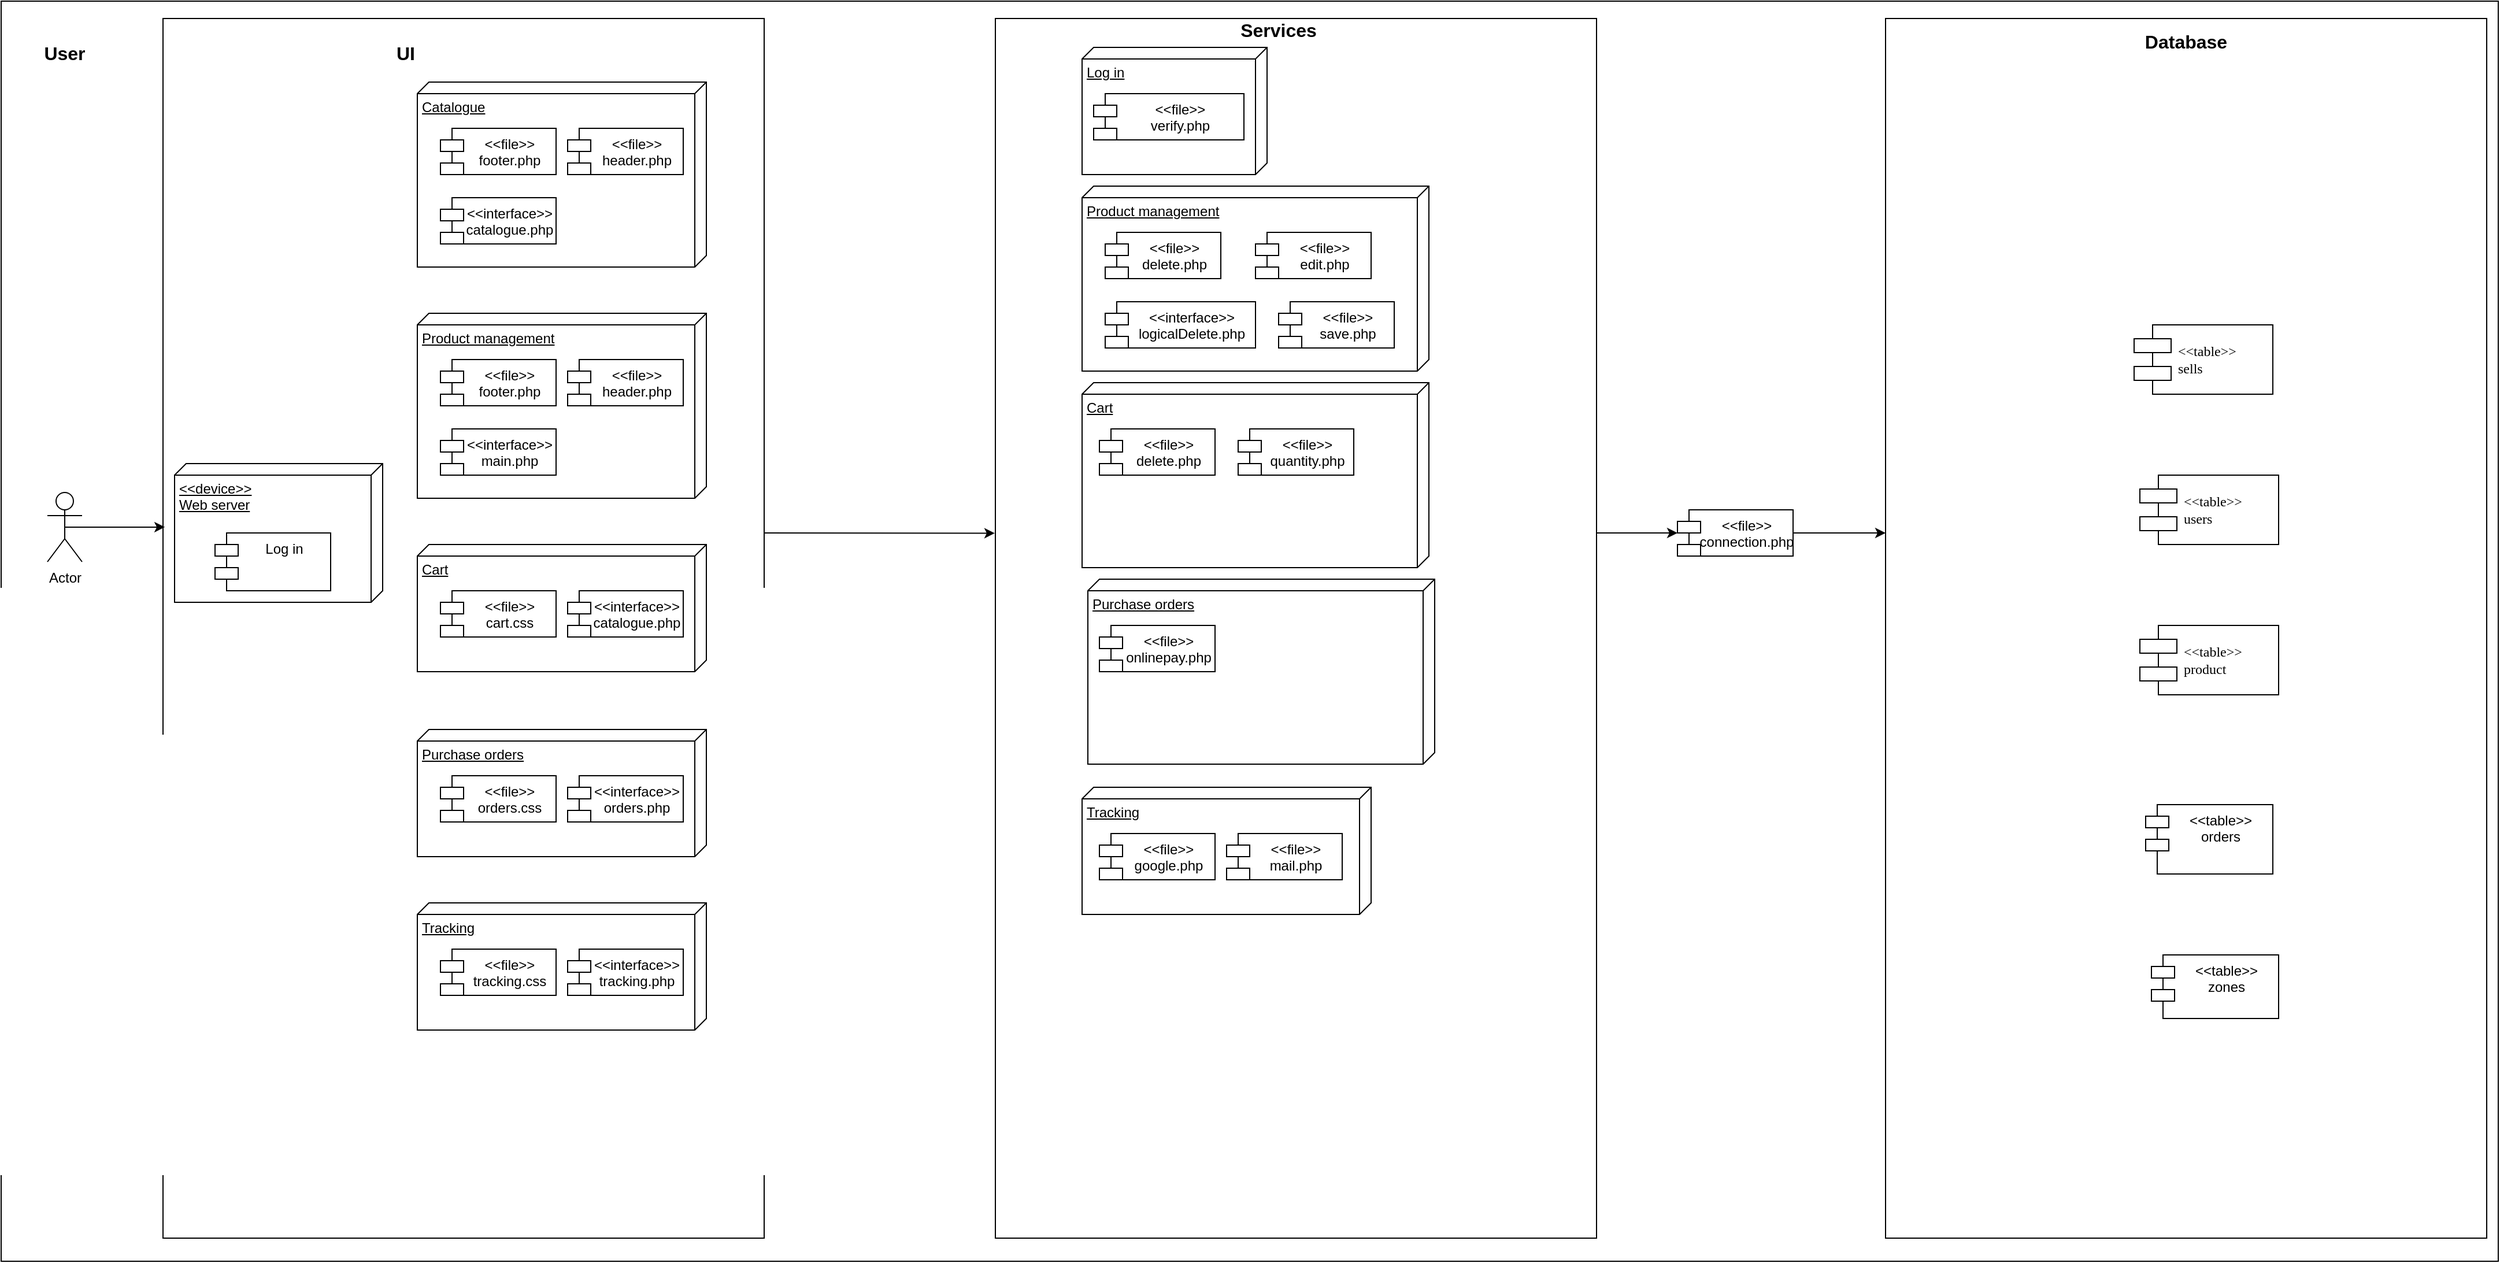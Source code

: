 <mxfile version="22.0.6" type="github" pages="4">
  <diagram name="Despliegue" id="5f0bae14-7c28-e335-631c-24af17079c00">
    <mxGraphModel dx="1687" dy="853" grid="1" gridSize="10" guides="1" tooltips="1" connect="1" arrows="1" fold="1" page="1" pageScale="1" pageWidth="1100" pageHeight="850" background="none" math="0" shadow="0">
      <root>
        <mxCell id="0" />
        <mxCell id="1" parent="0" />
        <mxCell id="J5J9uf3mER5z5vJLkw7r-1" value="" style="rounded=0;whiteSpace=wrap;html=1;movable=1;resizable=1;rotatable=1;deletable=1;editable=1;locked=0;connectable=1;" parent="1" vertex="1">
          <mxGeometry x="20" width="2160" height="1090" as="geometry" />
        </mxCell>
        <mxCell id="J5J9uf3mER5z5vJLkw7r-141" value="" style="rounded=0;whiteSpace=wrap;html=1;" parent="1" vertex="1">
          <mxGeometry x="1650" y="15" width="520" height="1055" as="geometry" />
        </mxCell>
        <mxCell id="J5J9uf3mER5z5vJLkw7r-74" value="" style="rounded=0;whiteSpace=wrap;html=1;" parent="1" vertex="1">
          <mxGeometry x="160" y="15" width="520" height="1055" as="geometry" />
        </mxCell>
        <mxCell id="J5J9uf3mER5z5vJLkw7r-2" value="&lt;font style=&quot;font-size: 16px;&quot;&gt;&lt;b&gt;User&lt;/b&gt;&lt;/font&gt;" style="text;html=1;strokeColor=none;fillColor=none;align=center;verticalAlign=middle;whiteSpace=wrap;rounded=0;" parent="1" vertex="1">
          <mxGeometry x="45" y="30" width="60" height="30" as="geometry" />
        </mxCell>
        <mxCell id="J5J9uf3mER5z5vJLkw7r-3" value="&lt;font style=&quot;font-size: 16px;&quot;&gt;&lt;b&gt;UI&lt;/b&gt;&lt;/font&gt;" style="text;html=1;strokeColor=none;fillColor=none;align=center;verticalAlign=middle;whiteSpace=wrap;rounded=0;" parent="1" vertex="1">
          <mxGeometry x="340" y="30" width="60" height="30" as="geometry" />
        </mxCell>
        <mxCell id="J5J9uf3mER5z5vJLkw7r-4" value="&lt;span style=&quot;font-size: 16px;&quot;&gt;&lt;b&gt;&lt;br&gt;&lt;/b&gt;&lt;/span&gt;" style="text;html=1;strokeColor=none;fillColor=none;align=center;verticalAlign=middle;whiteSpace=wrap;rounded=0;" parent="1" vertex="1">
          <mxGeometry x="880" y="30" width="60" height="30" as="geometry" />
        </mxCell>
        <mxCell id="J5J9uf3mER5z5vJLkw7r-5" value="Actor" style="shape=umlActor;verticalLabelPosition=bottom;verticalAlign=top;html=1;outlineConnect=0;" parent="1" vertex="1">
          <mxGeometry x="60" y="425" width="30" height="60" as="geometry" />
        </mxCell>
        <mxCell id="J5J9uf3mER5z5vJLkw7r-46" value="&lt;span style=&quot;font-size: 16px;&quot;&gt;&lt;b&gt;Database&lt;br&gt;&lt;/b&gt;&lt;/span&gt;" style="text;html=1;strokeColor=none;fillColor=none;align=center;verticalAlign=middle;whiteSpace=wrap;rounded=0;" parent="1" vertex="1">
          <mxGeometry x="1865" y="20" width="90" height="30" as="geometry" />
        </mxCell>
        <mxCell id="J5J9uf3mER5z5vJLkw7r-49" value="" style="group;movable=1;resizable=1;rotatable=1;deletable=1;editable=1;locked=0;connectable=1;fillStyle=auto;" parent="1" vertex="1" connectable="0">
          <mxGeometry x="170" y="400" width="180" height="120" as="geometry" />
        </mxCell>
        <mxCell id="J5J9uf3mER5z5vJLkw7r-47" value="&amp;lt;&amp;lt;device&amp;gt;&amp;gt;&lt;br&gt;Web server" style="verticalAlign=top;align=left;spacingTop=8;spacingLeft=2;spacingRight=12;shape=cube;size=10;direction=south;fontStyle=4;html=1;whiteSpace=wrap;movable=0;resizable=0;rotatable=0;deletable=0;editable=0;locked=1;connectable=0;" parent="J5J9uf3mER5z5vJLkw7r-49" vertex="1">
          <mxGeometry width="180" height="120" as="geometry" />
        </mxCell>
        <mxCell id="J5J9uf3mER5z5vJLkw7r-48" value="Log in" style="shape=module;align=left;spacingLeft=20;align=center;verticalAlign=top;whiteSpace=wrap;html=1;" parent="J5J9uf3mER5z5vJLkw7r-49" vertex="1">
          <mxGeometry x="35" y="60" width="100" height="50" as="geometry" />
        </mxCell>
        <mxCell id="J5J9uf3mER5z5vJLkw7r-81" value="" style="group" parent="1" vertex="1" connectable="0">
          <mxGeometry x="380" y="70" width="250" height="160" as="geometry" />
        </mxCell>
        <mxCell id="J5J9uf3mER5z5vJLkw7r-75" value="Catalogue" style="verticalAlign=top;align=left;spacingTop=8;spacingLeft=2;spacingRight=12;shape=cube;size=10;direction=south;fontStyle=4;html=1;whiteSpace=wrap;" parent="J5J9uf3mER5z5vJLkw7r-81" vertex="1">
          <mxGeometry width="250" height="160" as="geometry" />
        </mxCell>
        <mxCell id="J5J9uf3mER5z5vJLkw7r-78" value="&amp;lt;&amp;lt;file&amp;gt;&amp;gt;&lt;br&gt;footer.php" style="shape=module;align=left;spacingLeft=20;align=center;verticalAlign=top;whiteSpace=wrap;html=1;" parent="J5J9uf3mER5z5vJLkw7r-81" vertex="1">
          <mxGeometry x="20" y="40" width="100" height="40" as="geometry" />
        </mxCell>
        <mxCell id="J5J9uf3mER5z5vJLkw7r-79" value="&amp;lt;&amp;lt;file&amp;gt;&amp;gt;&lt;br&gt;header.php" style="shape=module;align=left;spacingLeft=20;align=center;verticalAlign=top;whiteSpace=wrap;html=1;" parent="J5J9uf3mER5z5vJLkw7r-81" vertex="1">
          <mxGeometry x="130" y="40" width="100" height="40" as="geometry" />
        </mxCell>
        <mxCell id="J5J9uf3mER5z5vJLkw7r-80" value="&amp;lt;&amp;lt;interface&amp;gt;&amp;gt;&lt;br&gt;catalogue.php" style="shape=module;align=left;spacingLeft=20;align=center;verticalAlign=top;whiteSpace=wrap;html=1;" parent="J5J9uf3mER5z5vJLkw7r-81" vertex="1">
          <mxGeometry x="20" y="100" width="100" height="40" as="geometry" />
        </mxCell>
        <mxCell id="J5J9uf3mER5z5vJLkw7r-82" value="" style="group" parent="1" vertex="1" connectable="0">
          <mxGeometry x="380" y="270" width="250" height="160" as="geometry" />
        </mxCell>
        <mxCell id="J5J9uf3mER5z5vJLkw7r-83" value="Product management" style="verticalAlign=top;align=left;spacingTop=8;spacingLeft=2;spacingRight=12;shape=cube;size=10;direction=south;fontStyle=4;html=1;whiteSpace=wrap;" parent="J5J9uf3mER5z5vJLkw7r-82" vertex="1">
          <mxGeometry width="250" height="160" as="geometry" />
        </mxCell>
        <mxCell id="J5J9uf3mER5z5vJLkw7r-84" value="&amp;lt;&amp;lt;file&amp;gt;&amp;gt;&lt;br&gt;footer.php" style="shape=module;align=left;spacingLeft=20;align=center;verticalAlign=top;whiteSpace=wrap;html=1;" parent="J5J9uf3mER5z5vJLkw7r-82" vertex="1">
          <mxGeometry x="20" y="40" width="100" height="40" as="geometry" />
        </mxCell>
        <mxCell id="J5J9uf3mER5z5vJLkw7r-85" value="&amp;lt;&amp;lt;file&amp;gt;&amp;gt;&lt;br&gt;header.php" style="shape=module;align=left;spacingLeft=20;align=center;verticalAlign=top;whiteSpace=wrap;html=1;" parent="J5J9uf3mER5z5vJLkw7r-82" vertex="1">
          <mxGeometry x="130" y="40" width="100" height="40" as="geometry" />
        </mxCell>
        <mxCell id="J5J9uf3mER5z5vJLkw7r-86" value="&amp;lt;&amp;lt;interface&amp;gt;&amp;gt;&lt;br&gt;main.php" style="shape=module;align=left;spacingLeft=20;align=center;verticalAlign=top;whiteSpace=wrap;html=1;" parent="J5J9uf3mER5z5vJLkw7r-82" vertex="1">
          <mxGeometry x="20" y="100" width="100" height="40" as="geometry" />
        </mxCell>
        <mxCell id="J5J9uf3mER5z5vJLkw7r-87" value="" style="group" parent="1" vertex="1" connectable="0">
          <mxGeometry x="380" y="470" width="250" height="160" as="geometry" />
        </mxCell>
        <mxCell id="J5J9uf3mER5z5vJLkw7r-88" value="Cart" style="verticalAlign=top;align=left;spacingTop=8;spacingLeft=2;spacingRight=12;shape=cube;size=10;direction=south;fontStyle=4;html=1;whiteSpace=wrap;" parent="J5J9uf3mER5z5vJLkw7r-87" vertex="1">
          <mxGeometry width="250" height="110" as="geometry" />
        </mxCell>
        <mxCell id="J5J9uf3mER5z5vJLkw7r-89" value="&amp;lt;&amp;lt;file&amp;gt;&amp;gt;&lt;br&gt;cart.css" style="shape=module;align=left;spacingLeft=20;align=center;verticalAlign=top;whiteSpace=wrap;html=1;" parent="J5J9uf3mER5z5vJLkw7r-87" vertex="1">
          <mxGeometry x="20" y="40" width="100" height="40" as="geometry" />
        </mxCell>
        <mxCell id="J5J9uf3mER5z5vJLkw7r-91" value="&amp;lt;&amp;lt;interface&amp;gt;&amp;gt;&lt;br&gt;catalogue.php" style="shape=module;align=left;spacingLeft=20;align=center;verticalAlign=top;whiteSpace=wrap;html=1;" parent="J5J9uf3mER5z5vJLkw7r-87" vertex="1">
          <mxGeometry x="130" y="40" width="100" height="40" as="geometry" />
        </mxCell>
        <mxCell id="J5J9uf3mER5z5vJLkw7r-96" value="" style="group" parent="1" vertex="1" connectable="0">
          <mxGeometry x="380" y="630" width="250" height="310" as="geometry" />
        </mxCell>
        <mxCell id="J5J9uf3mER5z5vJLkw7r-97" value="Purchase orders" style="verticalAlign=top;align=left;spacingTop=8;spacingLeft=2;spacingRight=12;shape=cube;size=10;direction=south;fontStyle=4;html=1;whiteSpace=wrap;" parent="J5J9uf3mER5z5vJLkw7r-96" vertex="1">
          <mxGeometry width="250" height="110" as="geometry" />
        </mxCell>
        <mxCell id="J5J9uf3mER5z5vJLkw7r-98" value="&amp;lt;&amp;lt;file&amp;gt;&amp;gt;&lt;br&gt;orders.css" style="shape=module;align=left;spacingLeft=20;align=center;verticalAlign=top;whiteSpace=wrap;html=1;" parent="J5J9uf3mER5z5vJLkw7r-96" vertex="1">
          <mxGeometry x="20" y="40" width="100" height="40" as="geometry" />
        </mxCell>
        <mxCell id="J5J9uf3mER5z5vJLkw7r-99" value="&amp;lt;&amp;lt;interface&amp;gt;&amp;gt;&lt;br&gt;orders.php" style="shape=module;align=left;spacingLeft=20;align=center;verticalAlign=top;whiteSpace=wrap;html=1;" parent="J5J9uf3mER5z5vJLkw7r-96" vertex="1">
          <mxGeometry x="130" y="40" width="100" height="40" as="geometry" />
        </mxCell>
        <mxCell id="J5J9uf3mER5z5vJLkw7r-100" value="" style="group" parent="J5J9uf3mER5z5vJLkw7r-96" vertex="1" connectable="0">
          <mxGeometry y="150" width="250" height="160" as="geometry" />
        </mxCell>
        <mxCell id="J5J9uf3mER5z5vJLkw7r-101" value="Tracking" style="verticalAlign=top;align=left;spacingTop=8;spacingLeft=2;spacingRight=12;shape=cube;size=10;direction=south;fontStyle=4;html=1;whiteSpace=wrap;" parent="J5J9uf3mER5z5vJLkw7r-100" vertex="1">
          <mxGeometry width="250" height="110" as="geometry" />
        </mxCell>
        <mxCell id="J5J9uf3mER5z5vJLkw7r-102" value="&amp;lt;&amp;lt;file&amp;gt;&amp;gt;&lt;br&gt;tracking.css" style="shape=module;align=left;spacingLeft=20;align=center;verticalAlign=top;whiteSpace=wrap;html=1;" parent="J5J9uf3mER5z5vJLkw7r-100" vertex="1">
          <mxGeometry x="20" y="40" width="100" height="40" as="geometry" />
        </mxCell>
        <mxCell id="J5J9uf3mER5z5vJLkw7r-103" value="&amp;lt;&amp;lt;interface&amp;gt;&amp;gt;&lt;br&gt;tracking.php" style="shape=module;align=left;spacingLeft=20;align=center;verticalAlign=top;whiteSpace=wrap;html=1;" parent="J5J9uf3mER5z5vJLkw7r-100" vertex="1">
          <mxGeometry x="130" y="40" width="100" height="40" as="geometry" />
        </mxCell>
        <mxCell id="J5J9uf3mER5z5vJLkw7r-104" value="" style="rounded=0;whiteSpace=wrap;html=1;" parent="1" vertex="1">
          <mxGeometry x="880" y="15" width="520" height="1055" as="geometry" />
        </mxCell>
        <mxCell id="J5J9uf3mER5z5vJLkw7r-105" value="" style="group" parent="1" vertex="1" connectable="0">
          <mxGeometry x="955" y="160" width="370" height="160" as="geometry" />
        </mxCell>
        <mxCell id="J5J9uf3mER5z5vJLkw7r-106" value="Product management" style="verticalAlign=top;align=left;spacingTop=8;spacingLeft=2;spacingRight=12;shape=cube;size=10;direction=south;fontStyle=4;html=1;whiteSpace=wrap;" parent="J5J9uf3mER5z5vJLkw7r-105" vertex="1">
          <mxGeometry width="300" height="160" as="geometry" />
        </mxCell>
        <mxCell id="J5J9uf3mER5z5vJLkw7r-107" value="&amp;lt;&amp;lt;file&amp;gt;&amp;gt;&lt;br&gt;delete.php" style="shape=module;align=left;spacingLeft=20;align=center;verticalAlign=top;whiteSpace=wrap;html=1;" parent="J5J9uf3mER5z5vJLkw7r-105" vertex="1">
          <mxGeometry x="20" y="40" width="100" height="40" as="geometry" />
        </mxCell>
        <mxCell id="J5J9uf3mER5z5vJLkw7r-108" value="&amp;lt;&amp;lt;file&amp;gt;&amp;gt;&lt;br style=&quot;border-color: var(--border-color);&quot;&gt;edit.php" style="shape=module;align=left;spacingLeft=20;align=center;verticalAlign=top;whiteSpace=wrap;html=1;" parent="J5J9uf3mER5z5vJLkw7r-105" vertex="1">
          <mxGeometry x="150" y="40" width="100" height="40" as="geometry" />
        </mxCell>
        <mxCell id="J5J9uf3mER5z5vJLkw7r-109" value="&amp;lt;&amp;lt;interface&amp;gt;&amp;gt;&lt;br&gt;logicalDelete.php" style="shape=module;align=left;spacingLeft=20;align=center;verticalAlign=top;whiteSpace=wrap;html=1;" parent="J5J9uf3mER5z5vJLkw7r-105" vertex="1">
          <mxGeometry x="20" y="100" width="130" height="40" as="geometry" />
        </mxCell>
        <mxCell id="J5J9uf3mER5z5vJLkw7r-115" value="&amp;lt;&amp;lt;file&amp;gt;&amp;gt;&lt;br style=&quot;border-color: var(--border-color);&quot;&gt;save.php" style="shape=module;align=left;spacingLeft=20;align=center;verticalAlign=top;whiteSpace=wrap;html=1;" parent="J5J9uf3mER5z5vJLkw7r-105" vertex="1">
          <mxGeometry x="170" y="100" width="100" height="40" as="geometry" />
        </mxCell>
        <mxCell id="J5J9uf3mER5z5vJLkw7r-116" value="" style="group" parent="1" vertex="1" connectable="0">
          <mxGeometry x="955" y="40" width="370" height="160" as="geometry" />
        </mxCell>
        <mxCell id="J5J9uf3mER5z5vJLkw7r-117" value="Log in" style="verticalAlign=top;align=left;spacingTop=8;spacingLeft=2;spacingRight=12;shape=cube;size=10;direction=south;fontStyle=4;html=1;whiteSpace=wrap;" parent="J5J9uf3mER5z5vJLkw7r-116" vertex="1">
          <mxGeometry width="160" height="110" as="geometry" />
        </mxCell>
        <mxCell id="J5J9uf3mER5z5vJLkw7r-120" value="&amp;lt;&amp;lt;file&amp;gt;&amp;gt;&lt;br&gt;verify.php" style="shape=module;align=left;spacingLeft=20;align=center;verticalAlign=top;whiteSpace=wrap;html=1;" parent="J5J9uf3mER5z5vJLkw7r-116" vertex="1">
          <mxGeometry x="10" y="40" width="130" height="40" as="geometry" />
        </mxCell>
        <mxCell id="J5J9uf3mER5z5vJLkw7r-150" value="&lt;span style=&quot;font-size: 16px;&quot;&gt;&lt;b&gt;Services&lt;br&gt;&lt;/b&gt;&lt;/span&gt;" style="text;html=1;strokeColor=none;fillColor=none;align=center;verticalAlign=middle;whiteSpace=wrap;rounded=0;" parent="J5J9uf3mER5z5vJLkw7r-116" vertex="1">
          <mxGeometry x="125" y="-30" width="90" height="30" as="geometry" />
        </mxCell>
        <mxCell id="J5J9uf3mER5z5vJLkw7r-123" style="edgeStyle=orthogonalEdgeStyle;rounded=0;orthogonalLoop=1;jettySize=auto;html=1;exitX=0.5;exitY=0.5;exitDx=0;exitDy=0;exitPerimeter=0;entryX=0.003;entryY=0.417;entryDx=0;entryDy=0;entryPerimeter=0;fontFamily=Helvetica;fontSize=12;fontColor=default;" parent="1" source="J5J9uf3mER5z5vJLkw7r-5" target="J5J9uf3mER5z5vJLkw7r-74" edge="1">
          <mxGeometry relative="1" as="geometry" />
        </mxCell>
        <mxCell id="J5J9uf3mER5z5vJLkw7r-124" value="" style="endArrow=classic;html=1;rounded=0;fontFamily=Helvetica;fontSize=12;fontColor=default;entryX=-0.001;entryY=0.422;entryDx=0;entryDy=0;entryPerimeter=0;" parent="1" target="J5J9uf3mER5z5vJLkw7r-104" edge="1">
          <mxGeometry width="50" height="50" relative="1" as="geometry">
            <mxPoint x="680" y="460" as="sourcePoint" />
            <mxPoint x="730" y="410" as="targetPoint" />
          </mxGeometry>
        </mxCell>
        <mxCell id="J5J9uf3mER5z5vJLkw7r-125" value="" style="group" parent="1" vertex="1" connectable="0">
          <mxGeometry x="955" y="330" width="370" height="160" as="geometry" />
        </mxCell>
        <mxCell id="J5J9uf3mER5z5vJLkw7r-126" value="Cart" style="verticalAlign=top;align=left;spacingTop=8;spacingLeft=2;spacingRight=12;shape=cube;size=10;direction=south;fontStyle=4;html=1;whiteSpace=wrap;" parent="J5J9uf3mER5z5vJLkw7r-125" vertex="1">
          <mxGeometry width="300" height="160" as="geometry" />
        </mxCell>
        <mxCell id="ytTVAvzCP-U0djgVorml-8" value="&amp;lt;&amp;lt;file&amp;gt;&amp;gt;&lt;br&gt;delete.php" style="shape=module;align=left;spacingLeft=20;align=center;verticalAlign=top;whiteSpace=wrap;html=1;" vertex="1" parent="J5J9uf3mER5z5vJLkw7r-125">
          <mxGeometry x="15" y="40" width="100" height="40" as="geometry" />
        </mxCell>
        <mxCell id="ytTVAvzCP-U0djgVorml-9" value="&amp;lt;&amp;lt;file&amp;gt;&amp;gt;&lt;br&gt;quantity.php" style="shape=module;align=left;spacingLeft=20;align=center;verticalAlign=top;whiteSpace=wrap;html=1;" vertex="1" parent="J5J9uf3mER5z5vJLkw7r-125">
          <mxGeometry x="135" y="40" width="100" height="40" as="geometry" />
        </mxCell>
        <mxCell id="J5J9uf3mER5z5vJLkw7r-143" value="&amp;lt;&amp;lt;file&amp;gt;&amp;gt;&lt;br&gt;connection.php" style="shape=module;align=left;spacingLeft=20;align=center;verticalAlign=top;whiteSpace=wrap;html=1;" parent="1" vertex="1">
          <mxGeometry x="1470" y="440" width="100" height="40" as="geometry" />
        </mxCell>
        <mxCell id="J5J9uf3mER5z5vJLkw7r-144" value="" style="endArrow=classic;html=1;rounded=0;fontFamily=Helvetica;fontSize=12;fontColor=default;" parent="1" target="J5J9uf3mER5z5vJLkw7r-143" edge="1">
          <mxGeometry width="50" height="50" relative="1" as="geometry">
            <mxPoint x="1400" y="460" as="sourcePoint" />
            <mxPoint x="1599" y="459.23" as="targetPoint" />
          </mxGeometry>
        </mxCell>
        <mxCell id="J5J9uf3mER5z5vJLkw7r-145" value="&amp;lt;&amp;lt;table&amp;gt;&amp;gt;&lt;br&gt;zones" style="shape=module;align=left;spacingLeft=20;align=center;verticalAlign=top;whiteSpace=wrap;html=1;movable=1;resizable=1;rotatable=1;deletable=1;editable=1;locked=0;connectable=1;" parent="1" vertex="1">
          <mxGeometry x="1880" y="825" width="110" height="55" as="geometry" />
        </mxCell>
        <mxCell id="J5J9uf3mER5z5vJLkw7r-146" value="&amp;lt;&amp;lt;table&amp;gt;&amp;gt;&lt;br&gt;orders" style="shape=module;align=left;spacingLeft=20;align=center;verticalAlign=top;whiteSpace=wrap;html=1;movable=1;resizable=1;rotatable=1;deletable=1;editable=1;locked=0;connectable=1;" parent="1" vertex="1">
          <mxGeometry x="1875" y="695" width="110" height="60" as="geometry" />
        </mxCell>
        <mxCell id="J5J9uf3mER5z5vJLkw7r-147" value="&amp;lt;&amp;lt;table&amp;gt;&amp;gt;&lt;br&gt;product" style="shape=component;align=left;spacingLeft=36;rounded=0;shadow=0;comic=0;labelBackgroundColor=none;strokeWidth=1;fontFamily=Verdana;fontSize=12;html=1;" parent="1" vertex="1">
          <mxGeometry x="1870" y="540" width="120" height="60" as="geometry" />
        </mxCell>
        <mxCell id="J5J9uf3mER5z5vJLkw7r-148" value="&amp;lt;&amp;lt;table&amp;gt;&amp;gt;&lt;br&gt;users" style="shape=component;align=left;spacingLeft=36;rounded=0;shadow=0;comic=0;labelBackgroundColor=none;strokeWidth=1;fontFamily=Verdana;fontSize=12;html=1;" parent="1" vertex="1">
          <mxGeometry x="1870" y="410" width="120" height="60" as="geometry" />
        </mxCell>
        <mxCell id="J5J9uf3mER5z5vJLkw7r-149" value="&amp;lt;&amp;lt;table&amp;gt;&amp;gt;&lt;br&gt;sells" style="shape=component;align=left;spacingLeft=36;rounded=0;shadow=0;comic=0;labelBackgroundColor=none;strokeWidth=1;fontFamily=Verdana;fontSize=12;html=1;" parent="1" vertex="1">
          <mxGeometry x="1865" y="280" width="120" height="60" as="geometry" />
        </mxCell>
        <mxCell id="ytTVAvzCP-U0djgVorml-1" value="" style="group" vertex="1" connectable="0" parent="1">
          <mxGeometry x="955" y="680" width="250" height="110" as="geometry" />
        </mxCell>
        <mxCell id="J5J9uf3mER5z5vJLkw7r-138" value="Tracking" style="verticalAlign=top;align=left;spacingTop=8;spacingLeft=2;spacingRight=12;shape=cube;size=10;direction=south;fontStyle=4;html=1;whiteSpace=wrap;" parent="ytTVAvzCP-U0djgVorml-1" vertex="1">
          <mxGeometry width="250" height="110" as="geometry" />
        </mxCell>
        <mxCell id="J5J9uf3mER5z5vJLkw7r-139" value="&amp;lt;&amp;lt;file&amp;gt;&amp;gt;&lt;br&gt;google.php" style="shape=module;align=left;spacingLeft=20;align=center;verticalAlign=top;whiteSpace=wrap;html=1;" parent="ytTVAvzCP-U0djgVorml-1" vertex="1">
          <mxGeometry x="15" y="40" width="100" height="40" as="geometry" />
        </mxCell>
        <mxCell id="J5J9uf3mER5z5vJLkw7r-140" value="&amp;lt;&amp;lt;file&amp;gt;&amp;gt;&lt;br&gt;mail.php" style="shape=module;align=left;spacingLeft=20;align=center;verticalAlign=top;whiteSpace=wrap;html=1;" parent="ytTVAvzCP-U0djgVorml-1" vertex="1">
          <mxGeometry x="125" y="40" width="100" height="40" as="geometry" />
        </mxCell>
        <mxCell id="ytTVAvzCP-U0djgVorml-15" value="" style="group" vertex="1" connectable="0" parent="1">
          <mxGeometry x="960" y="500" width="300" height="160" as="geometry" />
        </mxCell>
        <mxCell id="ytTVAvzCP-U0djgVorml-11" value="Purchase orders" style="verticalAlign=top;align=left;spacingTop=8;spacingLeft=2;spacingRight=12;shape=cube;size=10;direction=south;fontStyle=4;html=1;whiteSpace=wrap;" vertex="1" parent="ytTVAvzCP-U0djgVorml-15">
          <mxGeometry width="300" height="160" as="geometry" />
        </mxCell>
        <mxCell id="ytTVAvzCP-U0djgVorml-14" value="&amp;lt;&amp;lt;file&amp;gt;&amp;gt;&lt;br&gt;onlinepay.php" style="shape=module;align=left;spacingLeft=20;align=center;verticalAlign=top;whiteSpace=wrap;html=1;" vertex="1" parent="ytTVAvzCP-U0djgVorml-15">
          <mxGeometry x="10" y="40" width="100" height="40" as="geometry" />
        </mxCell>
        <mxCell id="kUjBytwdMOmlCrRq6zOy-2" value="" style="endArrow=classic;html=1;rounded=0;fontFamily=Helvetica;fontSize=12;fontColor=default;" edge="1" parent="1" source="J5J9uf3mER5z5vJLkw7r-143">
          <mxGeometry width="50" height="50" relative="1" as="geometry">
            <mxPoint x="1580" y="459.6" as="sourcePoint" />
            <mxPoint x="1650" y="460" as="targetPoint" />
          </mxGeometry>
        </mxCell>
      </root>
    </mxGraphModel>
  </diagram>
  <diagram id="GmR8gLKS7XHCg8Wf5Tby" name="Casos de uso">
    <mxGraphModel dx="1434" dy="725" grid="1" gridSize="10" guides="1" tooltips="1" connect="1" arrows="1" fold="1" page="1" pageScale="1" pageWidth="827" pageHeight="1169" math="0" shadow="0">
      <root>
        <mxCell id="0" />
        <mxCell id="1" parent="0" />
        <mxCell id="NiqJuux0iW8KNhKH8Lj2-1" value="Administrador" style="shape=umlActor;verticalLabelPosition=bottom;verticalAlign=top;html=1;outlineConnect=0;" vertex="1" parent="1">
          <mxGeometry x="110" y="180" width="30" height="60" as="geometry" />
        </mxCell>
        <mxCell id="NiqJuux0iW8KNhKH8Lj2-2" value="" style="rounded=0;whiteSpace=wrap;html=1;" vertex="1" parent="1">
          <mxGeometry x="180" y="70" width="390" height="450" as="geometry" />
        </mxCell>
        <mxCell id="NiqJuux0iW8KNhKH8Lj2-4" value="Miembro del equipo&lt;br&gt;" style="shape=umlActor;verticalLabelPosition=bottom;verticalAlign=top;html=1;outlineConnect=0;" vertex="1" parent="1">
          <mxGeometry x="110" y="400" width="30" height="60" as="geometry" />
        </mxCell>
        <mxCell id="NiqJuux0iW8KNhKH8Lj2-5" value="Lider de equipo" style="shape=umlActor;verticalLabelPosition=bottom;verticalAlign=top;html=1;outlineConnect=0;" vertex="1" parent="1">
          <mxGeometry x="590" y="280" width="30" height="60" as="geometry" />
        </mxCell>
        <mxCell id="NiqJuux0iW8KNhKH8Lj2-10" value="&lt;b&gt;Sistema gestión de proyectos&lt;/b&gt;" style="text;html=1;strokeColor=none;fillColor=none;align=center;verticalAlign=middle;whiteSpace=wrap;rounded=0;" vertex="1" parent="1">
          <mxGeometry x="317" y="80" width="192.5" height="30" as="geometry" />
        </mxCell>
        <mxCell id="NiqJuux0iW8KNhKH8Lj2-12" value="Registrar proyecto" style="ellipse;whiteSpace=wrap;html=1;" vertex="1" parent="1">
          <mxGeometry x="220" y="180" width="120" height="60" as="geometry" />
        </mxCell>
        <mxCell id="NiqJuux0iW8KNhKH8Lj2-13" value="Notificar al líder" style="ellipse;whiteSpace=wrap;html=1;" vertex="1" parent="1">
          <mxGeometry x="430" y="130" width="100" height="40" as="geometry" />
        </mxCell>
        <mxCell id="NiqJuux0iW8KNhKH8Lj2-14" value="&amp;lt;&amp;lt;include&amp;gt;&amp;gt;" style="endArrow=open;endSize=12;dashed=1;html=1;rounded=0;" edge="1" parent="1" source="NiqJuux0iW8KNhKH8Lj2-13" target="NiqJuux0iW8KNhKH8Lj2-12">
          <mxGeometry width="160" relative="1" as="geometry">
            <mxPoint x="400" y="280" as="sourcePoint" />
            <mxPoint x="560" y="280" as="targetPoint" />
          </mxGeometry>
        </mxCell>
        <mxCell id="NiqJuux0iW8KNhKH8Lj2-15" value="" style="endArrow=none;html=1;rounded=0;" edge="1" parent="1" source="NiqJuux0iW8KNhKH8Lj2-1" target="NiqJuux0iW8KNhKH8Lj2-12">
          <mxGeometry width="50" height="50" relative="1" as="geometry">
            <mxPoint x="250" y="330" as="sourcePoint" />
            <mxPoint x="300" y="280" as="targetPoint" />
          </mxGeometry>
        </mxCell>
        <mxCell id="NiqJuux0iW8KNhKH8Lj2-16" value="Registrar avances" style="ellipse;whiteSpace=wrap;html=1;" vertex="1" parent="1">
          <mxGeometry x="210" y="395" width="140" height="70" as="geometry" />
        </mxCell>
        <mxCell id="NiqJuux0iW8KNhKH8Lj2-17" value="" style="endArrow=none;html=1;rounded=0;" edge="1" parent="1" source="NiqJuux0iW8KNhKH8Lj2-4" target="NiqJuux0iW8KNhKH8Lj2-16">
          <mxGeometry width="50" height="50" relative="1" as="geometry">
            <mxPoint x="150" y="560" as="sourcePoint" />
            <mxPoint x="200" y="510" as="targetPoint" />
          </mxGeometry>
        </mxCell>
        <mxCell id="NiqJuux0iW8KNhKH8Lj2-18" value="Registrar actividades" style="ellipse;whiteSpace=wrap;html=1;" vertex="1" parent="1">
          <mxGeometry x="390" y="285" width="105" height="50" as="geometry" />
        </mxCell>
        <mxCell id="NiqJuux0iW8KNhKH8Lj2-19" value="" style="endArrow=none;html=1;rounded=0;entryX=0.5;entryY=0.5;entryDx=0;entryDy=0;entryPerimeter=0;" edge="1" parent="1" source="NiqJuux0iW8KNhKH8Lj2-18" target="NiqJuux0iW8KNhKH8Lj2-5">
          <mxGeometry width="50" height="50" relative="1" as="geometry">
            <mxPoint x="450" y="440" as="sourcePoint" />
            <mxPoint x="500" y="390" as="targetPoint" />
          </mxGeometry>
        </mxCell>
      </root>
    </mxGraphModel>
  </diagram>
  <diagram id="rUWxcOydY_uKxeakHtu-" name="Clase">
    <mxGraphModel dx="1434" dy="725" grid="1" gridSize="10" guides="1" tooltips="1" connect="1" arrows="1" fold="1" page="1" pageScale="1" pageWidth="827" pageHeight="1169" math="0" shadow="0">
      <root>
        <mxCell id="0" />
        <mxCell id="1" parent="0" />
        <mxCell id="85swH0Jmd5sp0YIK0Rt2-5" value="" style="rounded=0;whiteSpace=wrap;html=1;" vertex="1" parent="1">
          <mxGeometry x="70" y="40" width="740" height="610" as="geometry" />
        </mxCell>
        <mxCell id="xLTyxv18xtN5FZ78w1FM-1" value="Proyecto" style="swimlane;fontStyle=1;align=center;verticalAlign=middle;childLayout=stackLayout;horizontal=1;startSize=29;horizontalStack=0;resizeParent=1;resizeParentMax=0;resizeLast=0;collapsible=0;marginBottom=0;html=1;whiteSpace=wrap;" vertex="1" parent="1">
          <mxGeometry x="120" y="100" width="140" height="304" as="geometry" />
        </mxCell>
        <mxCell id="xLTyxv18xtN5FZ78w1FM-11" value="numFolio" style="text;html=1;strokeColor=none;fillColor=none;align=left;verticalAlign=middle;spacingLeft=4;spacingRight=4;overflow=hidden;rotatable=0;points=[[0,0.5],[1,0.5]];portConstraint=eastwest;whiteSpace=wrap;" vertex="1" parent="xLTyxv18xtN5FZ78w1FM-1">
          <mxGeometry y="29" width="140" height="25" as="geometry" />
        </mxCell>
        <mxCell id="xLTyxv18xtN5FZ78w1FM-3" value="nomProyecto&lt;br&gt;" style="text;html=1;strokeColor=none;fillColor=none;align=left;verticalAlign=middle;spacingLeft=4;spacingRight=4;overflow=hidden;rotatable=0;points=[[0,0.5],[1,0.5]];portConstraint=eastwest;whiteSpace=wrap;" vertex="1" parent="xLTyxv18xtN5FZ78w1FM-1">
          <mxGeometry y="54" width="140" height="25" as="geometry" />
        </mxCell>
        <mxCell id="xLTyxv18xtN5FZ78w1FM-10" value="objetivo" style="text;html=1;strokeColor=none;fillColor=none;align=left;verticalAlign=middle;spacingLeft=4;spacingRight=4;overflow=hidden;rotatable=0;points=[[0,0.5],[1,0.5]];portConstraint=eastwest;whiteSpace=wrap;" vertex="1" parent="xLTyxv18xtN5FZ78w1FM-1">
          <mxGeometry y="79" width="140" height="25" as="geometry" />
        </mxCell>
        <mxCell id="xLTyxv18xtN5FZ78w1FM-18" value="fechaInicio" style="text;html=1;strokeColor=none;fillColor=none;align=left;verticalAlign=middle;spacingLeft=4;spacingRight=4;overflow=hidden;rotatable=0;points=[[0,0.5],[1,0.5]];portConstraint=eastwest;whiteSpace=wrap;" vertex="1" parent="xLTyxv18xtN5FZ78w1FM-1">
          <mxGeometry y="104" width="140" height="25" as="geometry" />
        </mxCell>
        <mxCell id="xLTyxv18xtN5FZ78w1FM-19" value="fechaConclusion" style="text;html=1;strokeColor=none;fillColor=none;align=left;verticalAlign=middle;spacingLeft=4;spacingRight=4;overflow=hidden;rotatable=0;points=[[0,0.5],[1,0.5]];portConstraint=eastwest;whiteSpace=wrap;" vertex="1" parent="xLTyxv18xtN5FZ78w1FM-1">
          <mxGeometry y="129" width="140" height="25" as="geometry" />
        </mxCell>
        <mxCell id="xLTyxv18xtN5FZ78w1FM-20" value="nomResponsable" style="text;html=1;strokeColor=none;fillColor=none;align=left;verticalAlign=middle;spacingLeft=4;spacingRight=4;overflow=hidden;rotatable=0;points=[[0,0.5],[1,0.5]];portConstraint=eastwest;whiteSpace=wrap;" vertex="1" parent="xLTyxv18xtN5FZ78w1FM-1">
          <mxGeometry y="154" width="140" height="25" as="geometry" />
        </mxCell>
        <mxCell id="xLTyxv18xtN5FZ78w1FM-21" value="nomDueño" style="text;html=1;strokeColor=none;fillColor=none;align=left;verticalAlign=middle;spacingLeft=4;spacingRight=4;overflow=hidden;rotatable=0;points=[[0,0.5],[1,0.5]];portConstraint=eastwest;whiteSpace=wrap;" vertex="1" parent="xLTyxv18xtN5FZ78w1FM-1">
          <mxGeometry y="179" width="140" height="25" as="geometry" />
        </mxCell>
        <mxCell id="xLTyxv18xtN5FZ78w1FM-22" value="costoTotal" style="text;html=1;strokeColor=none;fillColor=none;align=left;verticalAlign=middle;spacingLeft=4;spacingRight=4;overflow=hidden;rotatable=0;points=[[0,0.5],[1,0.5]];portConstraint=eastwest;whiteSpace=wrap;" vertex="1" parent="xLTyxv18xtN5FZ78w1FM-1">
          <mxGeometry y="204" width="140" height="25" as="geometry" />
        </mxCell>
        <mxCell id="xLTyxv18xtN5FZ78w1FM-23" value="registroPagosParciales" style="text;html=1;strokeColor=none;fillColor=none;align=left;verticalAlign=middle;spacingLeft=4;spacingRight=4;overflow=hidden;rotatable=0;points=[[0,0.5],[1,0.5]];portConstraint=eastwest;whiteSpace=wrap;" vertex="1" parent="xLTyxv18xtN5FZ78w1FM-1">
          <mxGeometry y="229" width="140" height="25" as="geometry" />
        </mxCell>
        <mxCell id="xLTyxv18xtN5FZ78w1FM-24" value="tecnologiaUtilizada" style="text;html=1;strokeColor=none;fillColor=none;align=left;verticalAlign=middle;spacingLeft=4;spacingRight=4;overflow=hidden;rotatable=0;points=[[0,0.5],[1,0.5]];portConstraint=eastwest;whiteSpace=wrap;" vertex="1" parent="xLTyxv18xtN5FZ78w1FM-1">
          <mxGeometry y="254" width="140" height="25" as="geometry" />
        </mxCell>
        <mxCell id="xLTyxv18xtN5FZ78w1FM-25" value="equipoAsignado" style="text;html=1;strokeColor=none;fillColor=none;align=left;verticalAlign=middle;spacingLeft=4;spacingRight=4;overflow=hidden;rotatable=0;points=[[0,0.5],[1,0.5]];portConstraint=eastwest;whiteSpace=wrap;" vertex="1" parent="xLTyxv18xtN5FZ78w1FM-1">
          <mxGeometry y="279" width="140" height="25" as="geometry" />
        </mxCell>
        <mxCell id="xLTyxv18xtN5FZ78w1FM-4" value="Empleado" style="swimlane;fontStyle=1;align=center;verticalAlign=middle;childLayout=stackLayout;horizontal=1;startSize=29;horizontalStack=0;resizeParent=1;resizeParentMax=0;resizeLast=0;collapsible=0;marginBottom=0;html=1;whiteSpace=wrap;" vertex="1" parent="1">
          <mxGeometry x="600" y="390" width="140" height="129" as="geometry" />
        </mxCell>
        <mxCell id="xLTyxv18xtN5FZ78w1FM-6" value="numEmpleado" style="text;html=1;strokeColor=none;fillColor=none;align=left;verticalAlign=middle;spacingLeft=4;spacingRight=4;overflow=hidden;rotatable=0;points=[[0,0.5],[1,0.5]];portConstraint=eastwest;whiteSpace=wrap;" vertex="1" parent="xLTyxv18xtN5FZ78w1FM-4">
          <mxGeometry y="29" width="140" height="25" as="geometry" />
        </mxCell>
        <mxCell id="xLTyxv18xtN5FZ78w1FM-26" value="nomEmpleado" style="text;html=1;strokeColor=none;fillColor=none;align=left;verticalAlign=middle;spacingLeft=4;spacingRight=4;overflow=hidden;rotatable=0;points=[[0,0.5],[1,0.5]];portConstraint=eastwest;whiteSpace=wrap;" vertex="1" parent="xLTyxv18xtN5FZ78w1FM-4">
          <mxGeometry y="54" width="140" height="25" as="geometry" />
        </mxCell>
        <mxCell id="xLTyxv18xtN5FZ78w1FM-27" value="correo" style="text;html=1;strokeColor=none;fillColor=none;align=left;verticalAlign=middle;spacingLeft=4;spacingRight=4;overflow=hidden;rotatable=0;points=[[0,0.5],[1,0.5]];portConstraint=eastwest;whiteSpace=wrap;" vertex="1" parent="xLTyxv18xtN5FZ78w1FM-4">
          <mxGeometry y="79" width="140" height="25" as="geometry" />
        </mxCell>
        <mxCell id="xLTyxv18xtN5FZ78w1FM-28" value="numTelefono" style="text;html=1;strokeColor=none;fillColor=none;align=left;verticalAlign=middle;spacingLeft=4;spacingRight=4;overflow=hidden;rotatable=0;points=[[0,0.5],[1,0.5]];portConstraint=eastwest;whiteSpace=wrap;" vertex="1" parent="xLTyxv18xtN5FZ78w1FM-4">
          <mxGeometry y="104" width="140" height="25" as="geometry" />
        </mxCell>
        <mxCell id="xLTyxv18xtN5FZ78w1FM-7" value="Actividad" style="swimlane;fontStyle=1;align=center;verticalAlign=middle;childLayout=stackLayout;horizontal=1;startSize=29;horizontalStack=0;resizeParent=1;resizeParentMax=0;resizeLast=0;collapsible=0;marginBottom=0;html=1;whiteSpace=wrap;" vertex="1" parent="1">
          <mxGeometry x="600" y="140" width="140" height="173" as="geometry" />
        </mxCell>
        <mxCell id="xLTyxv18xtN5FZ78w1FM-9" value="idActividad" style="text;html=1;strokeColor=none;fillColor=none;align=left;verticalAlign=middle;spacingLeft=4;spacingRight=4;overflow=hidden;rotatable=0;points=[[0,0.5],[1,0.5]];portConstraint=eastwest;whiteSpace=wrap;" vertex="1" parent="xLTyxv18xtN5FZ78w1FM-7">
          <mxGeometry y="29" width="140" height="25" as="geometry" />
        </mxCell>
        <mxCell id="xLTyxv18xtN5FZ78w1FM-33" value="nomActividad" style="text;html=1;strokeColor=none;fillColor=none;align=left;verticalAlign=middle;spacingLeft=4;spacingRight=4;overflow=hidden;rotatable=0;points=[[0,0.5],[1,0.5]];portConstraint=eastwest;whiteSpace=wrap;" vertex="1" parent="xLTyxv18xtN5FZ78w1FM-7">
          <mxGeometry y="54" width="140" height="25" as="geometry" />
        </mxCell>
        <mxCell id="xLTyxv18xtN5FZ78w1FM-34" value="nomProyecto" style="text;html=1;strokeColor=none;fillColor=none;align=left;verticalAlign=middle;spacingLeft=4;spacingRight=4;overflow=hidden;rotatable=0;points=[[0,0.5],[1,0.5]];portConstraint=eastwest;whiteSpace=wrap;" vertex="1" parent="xLTyxv18xtN5FZ78w1FM-7">
          <mxGeometry y="79" width="140" height="25" as="geometry" />
        </mxCell>
        <mxCell id="xLTyxv18xtN5FZ78w1FM-35" value="fechaInicio&lt;br&gt;" style="text;html=1;strokeColor=none;fillColor=none;align=left;verticalAlign=middle;spacingLeft=4;spacingRight=4;overflow=hidden;rotatable=0;points=[[0,0.5],[1,0.5]];portConstraint=eastwest;whiteSpace=wrap;" vertex="1" parent="xLTyxv18xtN5FZ78w1FM-7">
          <mxGeometry y="104" width="140" height="19" as="geometry" />
        </mxCell>
        <mxCell id="xLTyxv18xtN5FZ78w1FM-36" value="fechaConclusion" style="text;html=1;strokeColor=none;fillColor=none;align=left;verticalAlign=middle;spacingLeft=4;spacingRight=4;overflow=hidden;rotatable=0;points=[[0,0.5],[1,0.5]];portConstraint=eastwest;whiteSpace=wrap;" vertex="1" parent="xLTyxv18xtN5FZ78w1FM-7">
          <mxGeometry y="123" width="140" height="25" as="geometry" />
        </mxCell>
        <mxCell id="xLTyxv18xtN5FZ78w1FM-37" value="recursos" style="text;html=1;strokeColor=none;fillColor=none;align=left;verticalAlign=middle;spacingLeft=4;spacingRight=4;overflow=hidden;rotatable=0;points=[[0,0.5],[1,0.5]];portConstraint=eastwest;whiteSpace=wrap;" vertex="1" parent="xLTyxv18xtN5FZ78w1FM-7">
          <mxGeometry y="148" width="140" height="25" as="geometry" />
        </mxCell>
        <mxCell id="xLTyxv18xtN5FZ78w1FM-12" value="Avances" style="swimlane;fontStyle=1;align=center;verticalAlign=middle;childLayout=stackLayout;horizontal=1;startSize=29;horizontalStack=0;resizeParent=1;resizeParentMax=0;resizeLast=0;collapsible=0;marginBottom=0;html=1;whiteSpace=wrap;" vertex="1" parent="1">
          <mxGeometry x="330" y="390" width="140" height="154" as="geometry" />
        </mxCell>
        <mxCell id="xLTyxv18xtN5FZ78w1FM-14" value="numRegistro" style="text;html=1;strokeColor=none;fillColor=none;align=left;verticalAlign=middle;spacingLeft=4;spacingRight=4;overflow=hidden;rotatable=0;points=[[0,0.5],[1,0.5]];portConstraint=eastwest;whiteSpace=wrap;" vertex="1" parent="xLTyxv18xtN5FZ78w1FM-12">
          <mxGeometry y="29" width="140" height="25" as="geometry" />
        </mxCell>
        <mxCell id="xLTyxv18xtN5FZ78w1FM-29" value="nomProyecto" style="text;html=1;strokeColor=none;fillColor=none;align=left;verticalAlign=middle;spacingLeft=4;spacingRight=4;overflow=hidden;rotatable=0;points=[[0,0.5],[1,0.5]];portConstraint=eastwest;whiteSpace=wrap;" vertex="1" parent="xLTyxv18xtN5FZ78w1FM-12">
          <mxGeometry y="54" width="140" height="25" as="geometry" />
        </mxCell>
        <mxCell id="xLTyxv18xtN5FZ78w1FM-30" value="fechaRegistro" style="text;html=1;strokeColor=none;fillColor=none;align=left;verticalAlign=middle;spacingLeft=4;spacingRight=4;overflow=hidden;rotatable=0;points=[[0,0.5],[1,0.5]];portConstraint=eastwest;whiteSpace=wrap;" vertex="1" parent="xLTyxv18xtN5FZ78w1FM-12">
          <mxGeometry y="79" width="140" height="25" as="geometry" />
        </mxCell>
        <mxCell id="xLTyxv18xtN5FZ78w1FM-31" value="nomDesarrollador" style="text;html=1;strokeColor=none;fillColor=none;align=left;verticalAlign=middle;spacingLeft=4;spacingRight=4;overflow=hidden;rotatable=0;points=[[0,0.5],[1,0.5]];portConstraint=eastwest;whiteSpace=wrap;" vertex="1" parent="xLTyxv18xtN5FZ78w1FM-12">
          <mxGeometry y="104" width="140" height="25" as="geometry" />
        </mxCell>
        <mxCell id="xLTyxv18xtN5FZ78w1FM-32" value="dueño" style="text;html=1;strokeColor=none;fillColor=none;align=left;verticalAlign=middle;spacingLeft=4;spacingRight=4;overflow=hidden;rotatable=0;points=[[0,0.5],[1,0.5]];portConstraint=eastwest;whiteSpace=wrap;" vertex="1" parent="xLTyxv18xtN5FZ78w1FM-12">
          <mxGeometry y="129" width="140" height="25" as="geometry" />
        </mxCell>
        <mxCell id="xLTyxv18xtN5FZ78w1FM-38" value="" style="endArrow=open;endSize=12;dashed=1;html=1;rounded=0;entryX=1;entryY=0.049;entryDx=0;entryDy=0;entryPerimeter=0;" edge="1" parent="1" source="xLTyxv18xtN5FZ78w1FM-7" target="xLTyxv18xtN5FZ78w1FM-1">
          <mxGeometry width="160" relative="1" as="geometry">
            <mxPoint x="390" y="350" as="sourcePoint" />
            <mxPoint x="550" y="350" as="targetPoint" />
            <Array as="points">
              <mxPoint x="670" y="115" />
            </Array>
          </mxGeometry>
        </mxCell>
        <mxCell id="85swH0Jmd5sp0YIK0Rt2-1" value="" style="endArrow=classic;html=1;rounded=0;" edge="1" parent="1" source="xLTyxv18xtN5FZ78w1FM-12" target="xLTyxv18xtN5FZ78w1FM-1">
          <mxGeometry width="50" height="50" relative="1" as="geometry">
            <mxPoint x="340" y="370" as="sourcePoint" />
            <mxPoint x="390" y="320" as="targetPoint" />
            <Array as="points">
              <mxPoint x="400" y="252" />
            </Array>
          </mxGeometry>
        </mxCell>
        <mxCell id="85swH0Jmd5sp0YIK0Rt2-2" value="" style="endArrow=classic;html=1;rounded=0;entryX=1;entryY=0.5;entryDx=0;entryDy=0;" edge="1" parent="1" source="xLTyxv18xtN5FZ78w1FM-4" target="xLTyxv18xtN5FZ78w1FM-11">
          <mxGeometry width="50" height="50" relative="1" as="geometry">
            <mxPoint x="500" y="330" as="sourcePoint" />
            <mxPoint x="550" y="280" as="targetPoint" />
            <Array as="points">
              <mxPoint x="500" y="455" />
              <mxPoint x="500" y="142" />
            </Array>
          </mxGeometry>
        </mxCell>
        <mxCell id="85swH0Jmd5sp0YIK0Rt2-3" value="" style="endArrow=classic;html=1;rounded=0;" edge="1" parent="1" source="xLTyxv18xtN5FZ78w1FM-4" target="xLTyxv18xtN5FZ78w1FM-7">
          <mxGeometry width="50" height="50" relative="1" as="geometry">
            <mxPoint x="560" y="420" as="sourcePoint" />
            <mxPoint x="610" y="370" as="targetPoint" />
          </mxGeometry>
        </mxCell>
        <mxCell id="85swH0Jmd5sp0YIK0Rt2-4" value="" style="endArrow=classic;html=1;rounded=0;" edge="1" parent="1" source="xLTyxv18xtN5FZ78w1FM-4" target="xLTyxv18xtN5FZ78w1FM-12">
          <mxGeometry width="50" height="50" relative="1" as="geometry">
            <mxPoint x="390" y="470" as="sourcePoint" />
            <mxPoint x="440" y="420" as="targetPoint" />
            <Array as="points">
              <mxPoint x="670" y="600" />
              <mxPoint x="400" y="600" />
            </Array>
          </mxGeometry>
        </mxCell>
      </root>
    </mxGraphModel>
  </diagram>
  <diagram id="Umsv8EFWghOousE5zjYv" name="Actividad">
    <mxGraphModel dx="1434" dy="725" grid="1" gridSize="10" guides="1" tooltips="1" connect="1" arrows="1" fold="1" page="1" pageScale="1" pageWidth="827" pageHeight="1169" math="0" shadow="0">
      <root>
        <mxCell id="0" />
        <mxCell id="1" parent="0" />
      </root>
    </mxGraphModel>
  </diagram>
</mxfile>
